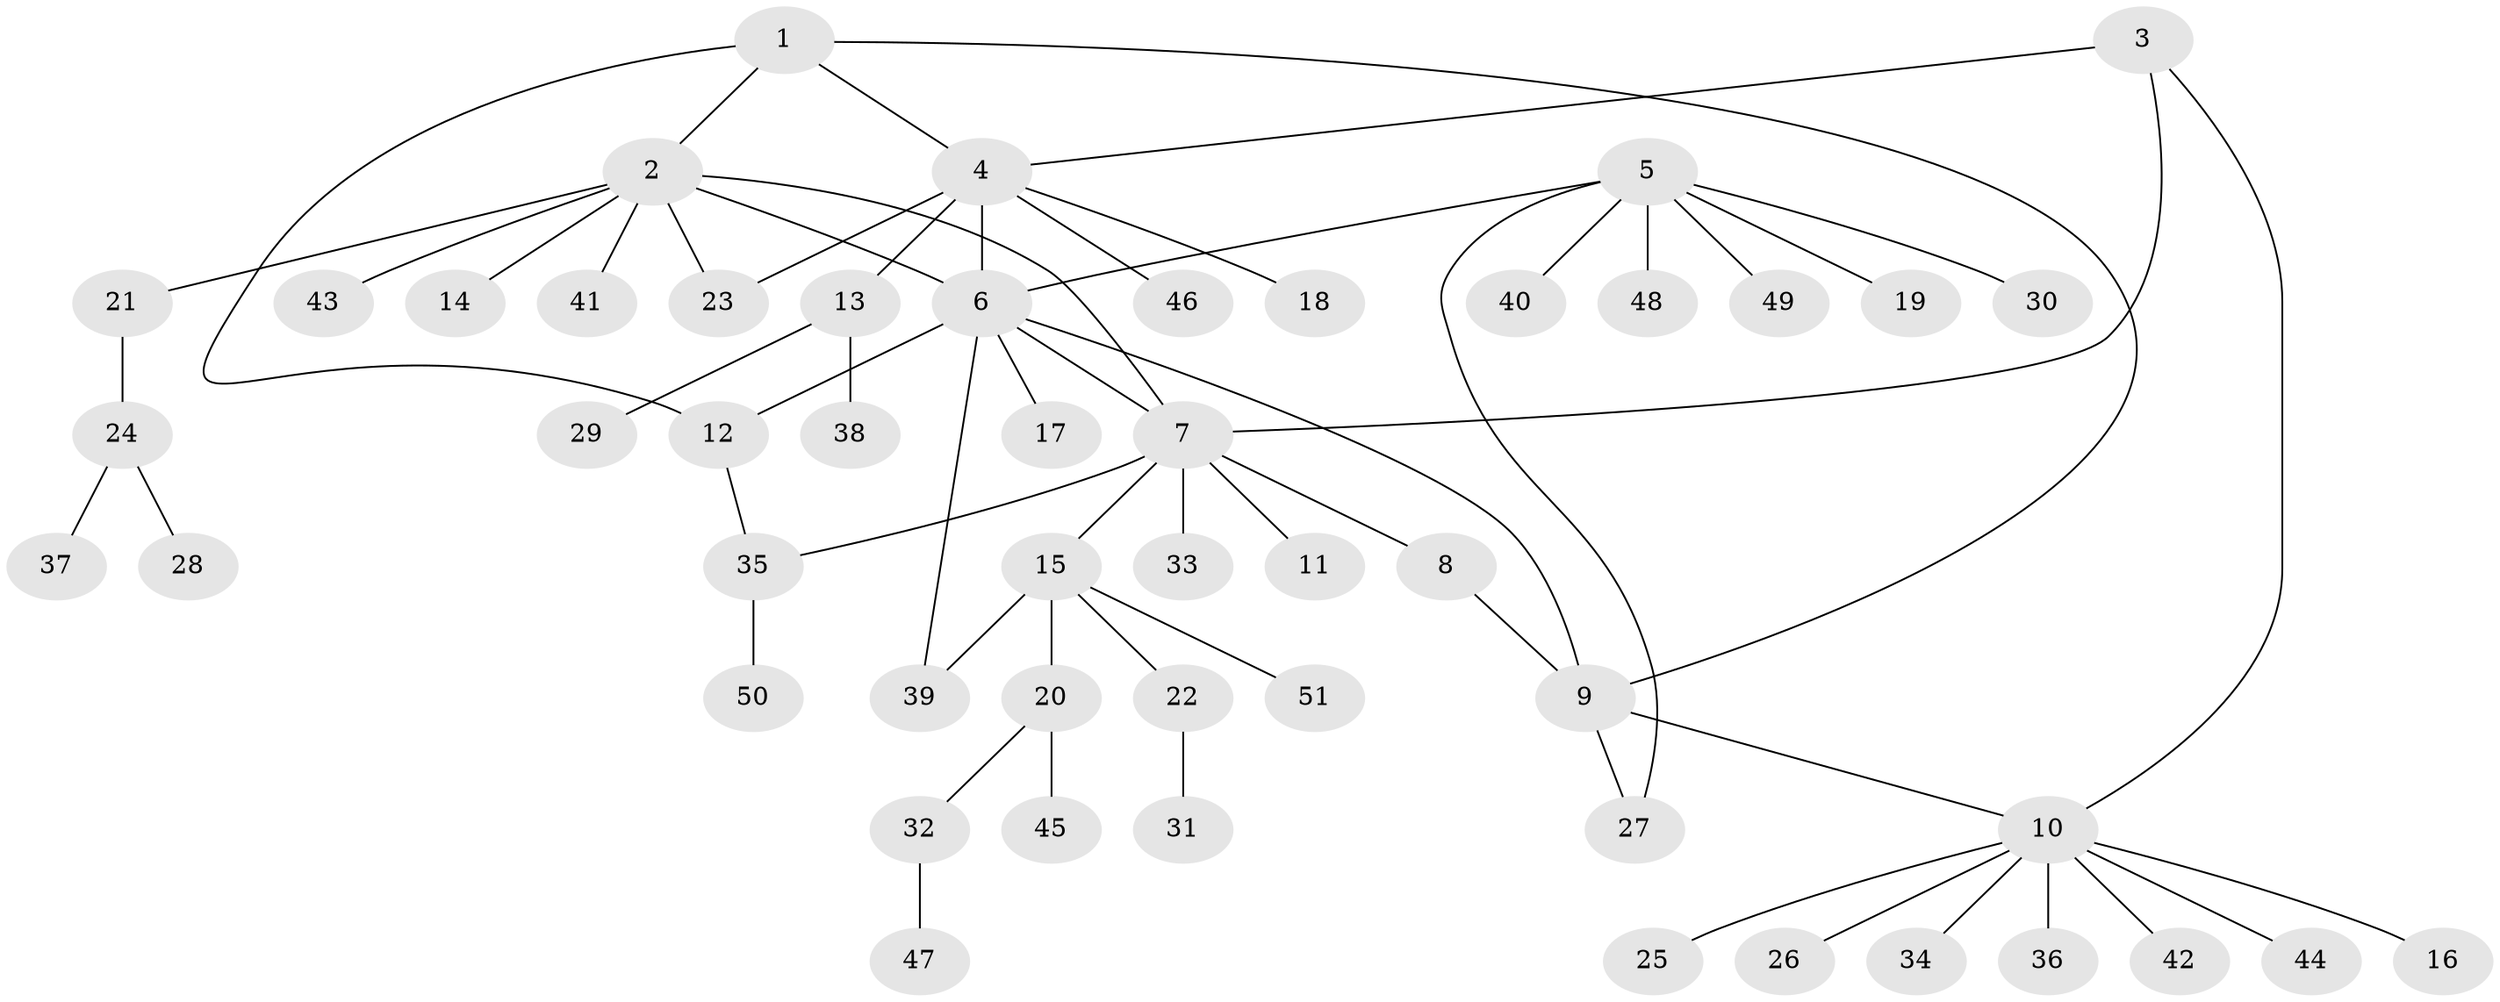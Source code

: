 // Generated by graph-tools (version 1.1) at 2025/54/03/09/25 04:54:44]
// undirected, 51 vertices, 61 edges
graph export_dot {
graph [start="1"]
  node [color=gray90,style=filled];
  1;
  2;
  3;
  4;
  5;
  6;
  7;
  8;
  9;
  10;
  11;
  12;
  13;
  14;
  15;
  16;
  17;
  18;
  19;
  20;
  21;
  22;
  23;
  24;
  25;
  26;
  27;
  28;
  29;
  30;
  31;
  32;
  33;
  34;
  35;
  36;
  37;
  38;
  39;
  40;
  41;
  42;
  43;
  44;
  45;
  46;
  47;
  48;
  49;
  50;
  51;
  1 -- 2;
  1 -- 4;
  1 -- 9;
  1 -- 12;
  2 -- 6;
  2 -- 7;
  2 -- 14;
  2 -- 21;
  2 -- 23;
  2 -- 41;
  2 -- 43;
  3 -- 4;
  3 -- 7;
  3 -- 10;
  4 -- 6;
  4 -- 13;
  4 -- 18;
  4 -- 23;
  4 -- 46;
  5 -- 6;
  5 -- 19;
  5 -- 27;
  5 -- 30;
  5 -- 40;
  5 -- 48;
  5 -- 49;
  6 -- 7;
  6 -- 9;
  6 -- 12;
  6 -- 17;
  6 -- 39;
  7 -- 8;
  7 -- 11;
  7 -- 15;
  7 -- 33;
  7 -- 35;
  8 -- 9;
  9 -- 10;
  9 -- 27;
  10 -- 16;
  10 -- 25;
  10 -- 26;
  10 -- 34;
  10 -- 36;
  10 -- 42;
  10 -- 44;
  12 -- 35;
  13 -- 29;
  13 -- 38;
  15 -- 20;
  15 -- 22;
  15 -- 39;
  15 -- 51;
  20 -- 32;
  20 -- 45;
  21 -- 24;
  22 -- 31;
  24 -- 28;
  24 -- 37;
  32 -- 47;
  35 -- 50;
}
